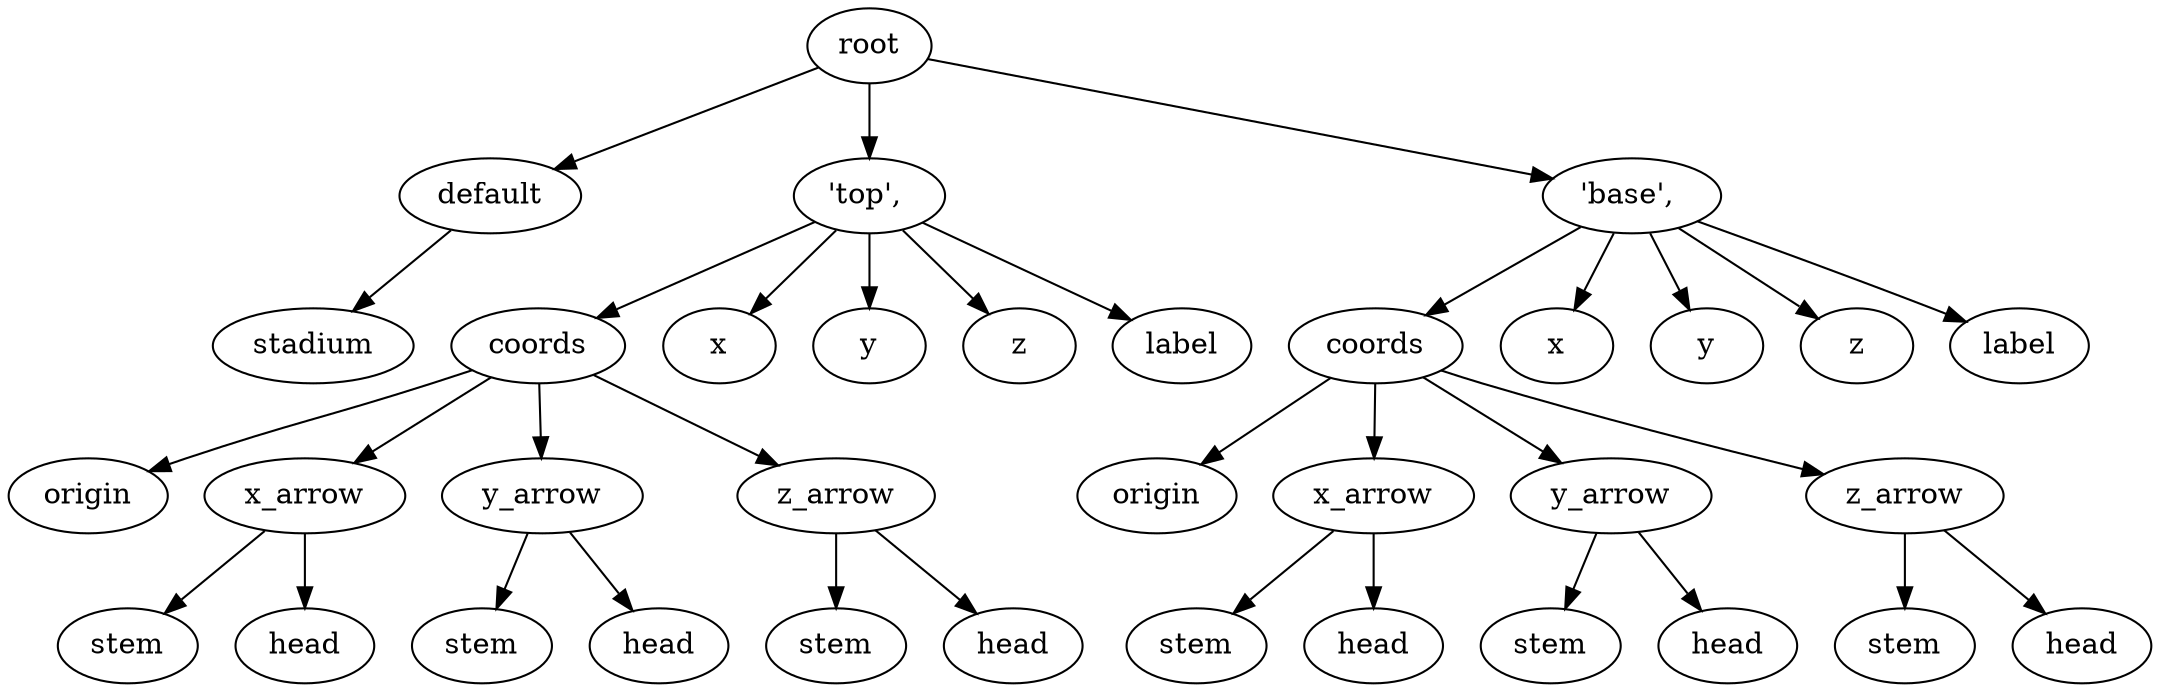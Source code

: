 digraph default {
    root_69 [label="root"];
    default_70 [label="default"];
    stadium_71 [label="stadium"];
    72 [label="'top',\ "];
    coords_73 [label="coords"];
    origin_74 [label="origin"];
    x_arrow_75 [label="x_arrow"];
    stem_76 [label="stem"];
    head_77 [label="head"];
    y_arrow_78 [label="y_arrow"];
    stem_79 [label="stem"];
    head_80 [label="head"];
    z_arrow_81 [label="z_arrow"];
    stem_82 [label="stem"];
    head_83 [label="head"];
    x_84 [label="x"];
    y_85 [label="y"];
    z_86 [label="z"];
    label_87 [label="label"];
    88 [label="'base',\ "];
    coords_89 [label="coords"];
    origin_90 [label="origin"];
    x_arrow_91 [label="x_arrow"];
    stem_92 [label="stem"];
    head_93 [label="head"];
    y_arrow_94 [label="y_arrow"];
    stem_95 [label="stem"];
    head_96 [label="head"];
    z_arrow_97 [label="z_arrow"];
    stem_98 [label="stem"];
    head_99 [label="head"];
    x_100 [label="x"];
    y_101 [label="y"];
    z_102 [label="z"];
    label_103 [label="label"];
    root_69 -> default_70;
    default_70 -> stadium_71;
    root_69 -> 72;
    72 -> coords_73;
    coords_73 -> origin_74;
    coords_73 -> x_arrow_75;
    x_arrow_75 -> stem_76;
    x_arrow_75 -> head_77;
    coords_73 -> y_arrow_78;
    y_arrow_78 -> stem_79;
    y_arrow_78 -> head_80;
    coords_73 -> z_arrow_81;
    z_arrow_81 -> stem_82;
    z_arrow_81 -> head_83;
    72 -> x_84;
    72 -> y_85;
    72 -> z_86;
    72 -> label_87;
    root_69 -> 88;
    88 -> coords_89;
    coords_89 -> origin_90;
    coords_89 -> x_arrow_91;
    x_arrow_91 -> stem_92;
    x_arrow_91 -> head_93;
    coords_89 -> y_arrow_94;
    y_arrow_94 -> stem_95;
    y_arrow_94 -> head_96;
    coords_89 -> z_arrow_97;
    z_arrow_97 -> stem_98;
    z_arrow_97 -> head_99;
    88 -> x_100;
    88 -> y_101;
    88 -> z_102;
    88 -> label_103;
}
